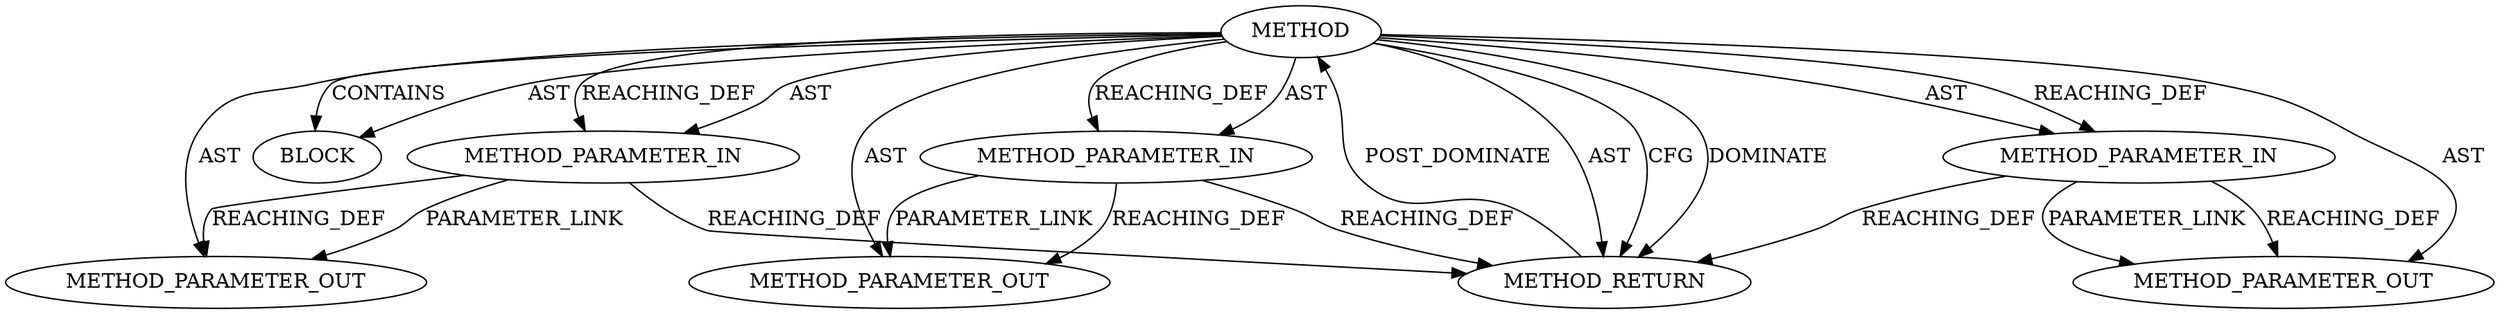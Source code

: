 digraph {
  22171 [label=METHOD_PARAMETER_OUT ORDER=1 CODE="p1" IS_VARIADIC=false TYPE_FULL_NAME="ANY" EVALUATION_STRATEGY="BY_VALUE" INDEX=1 NAME="p1"]
  20417 [label=BLOCK ORDER=1 ARGUMENT_INDEX=1 CODE="<empty>" TYPE_FULL_NAME="ANY"]
  22173 [label=METHOD_PARAMETER_OUT ORDER=3 CODE="p3" IS_VARIADIC=false TYPE_FULL_NAME="ANY" EVALUATION_STRATEGY="BY_VALUE" INDEX=3 NAME="p3"]
  20415 [label=METHOD_PARAMETER_IN ORDER=2 CODE="p2" IS_VARIADIC=false TYPE_FULL_NAME="ANY" EVALUATION_STRATEGY="BY_VALUE" INDEX=2 NAME="p2"]
  20413 [label=METHOD AST_PARENT_TYPE="NAMESPACE_BLOCK" AST_PARENT_FULL_NAME="<global>" ORDER=0 CODE="<empty>" FULL_NAME="tcp_poll" IS_EXTERNAL=true FILENAME="<empty>" SIGNATURE="" NAME="tcp_poll"]
  20414 [label=METHOD_PARAMETER_IN ORDER=1 CODE="p1" IS_VARIADIC=false TYPE_FULL_NAME="ANY" EVALUATION_STRATEGY="BY_VALUE" INDEX=1 NAME="p1"]
  22172 [label=METHOD_PARAMETER_OUT ORDER=2 CODE="p2" IS_VARIADIC=false TYPE_FULL_NAME="ANY" EVALUATION_STRATEGY="BY_VALUE" INDEX=2 NAME="p2"]
  20418 [label=METHOD_RETURN ORDER=2 CODE="RET" TYPE_FULL_NAME="ANY" EVALUATION_STRATEGY="BY_VALUE"]
  20416 [label=METHOD_PARAMETER_IN ORDER=3 CODE="p3" IS_VARIADIC=false TYPE_FULL_NAME="ANY" EVALUATION_STRATEGY="BY_VALUE" INDEX=3 NAME="p3"]
  20413 -> 20417 [label=AST ]
  20416 -> 22173 [label=REACHING_DEF VARIABLE="p3"]
  20414 -> 20418 [label=REACHING_DEF VARIABLE="p1"]
  20415 -> 20418 [label=REACHING_DEF VARIABLE="p2"]
  20413 -> 20414 [label=REACHING_DEF VARIABLE=""]
  20414 -> 22171 [label=PARAMETER_LINK ]
  20413 -> 20415 [label=REACHING_DEF VARIABLE=""]
  20413 -> 22171 [label=AST ]
  20413 -> 20414 [label=AST ]
  20413 -> 20418 [label=AST ]
  20413 -> 22172 [label=AST ]
  20413 -> 20416 [label=AST ]
  20416 -> 22173 [label=PARAMETER_LINK ]
  20418 -> 20413 [label=POST_DOMINATE ]
  20413 -> 20418 [label=CFG ]
  20414 -> 22171 [label=REACHING_DEF VARIABLE="p1"]
  20416 -> 20418 [label=REACHING_DEF VARIABLE="p3"]
  20415 -> 22172 [label=REACHING_DEF VARIABLE="p2"]
  20413 -> 20418 [label=DOMINATE ]
  20413 -> 20416 [label=REACHING_DEF VARIABLE=""]
  20415 -> 22172 [label=PARAMETER_LINK ]
  20413 -> 20415 [label=AST ]
  20413 -> 22173 [label=AST ]
  20413 -> 20417 [label=CONTAINS ]
}
